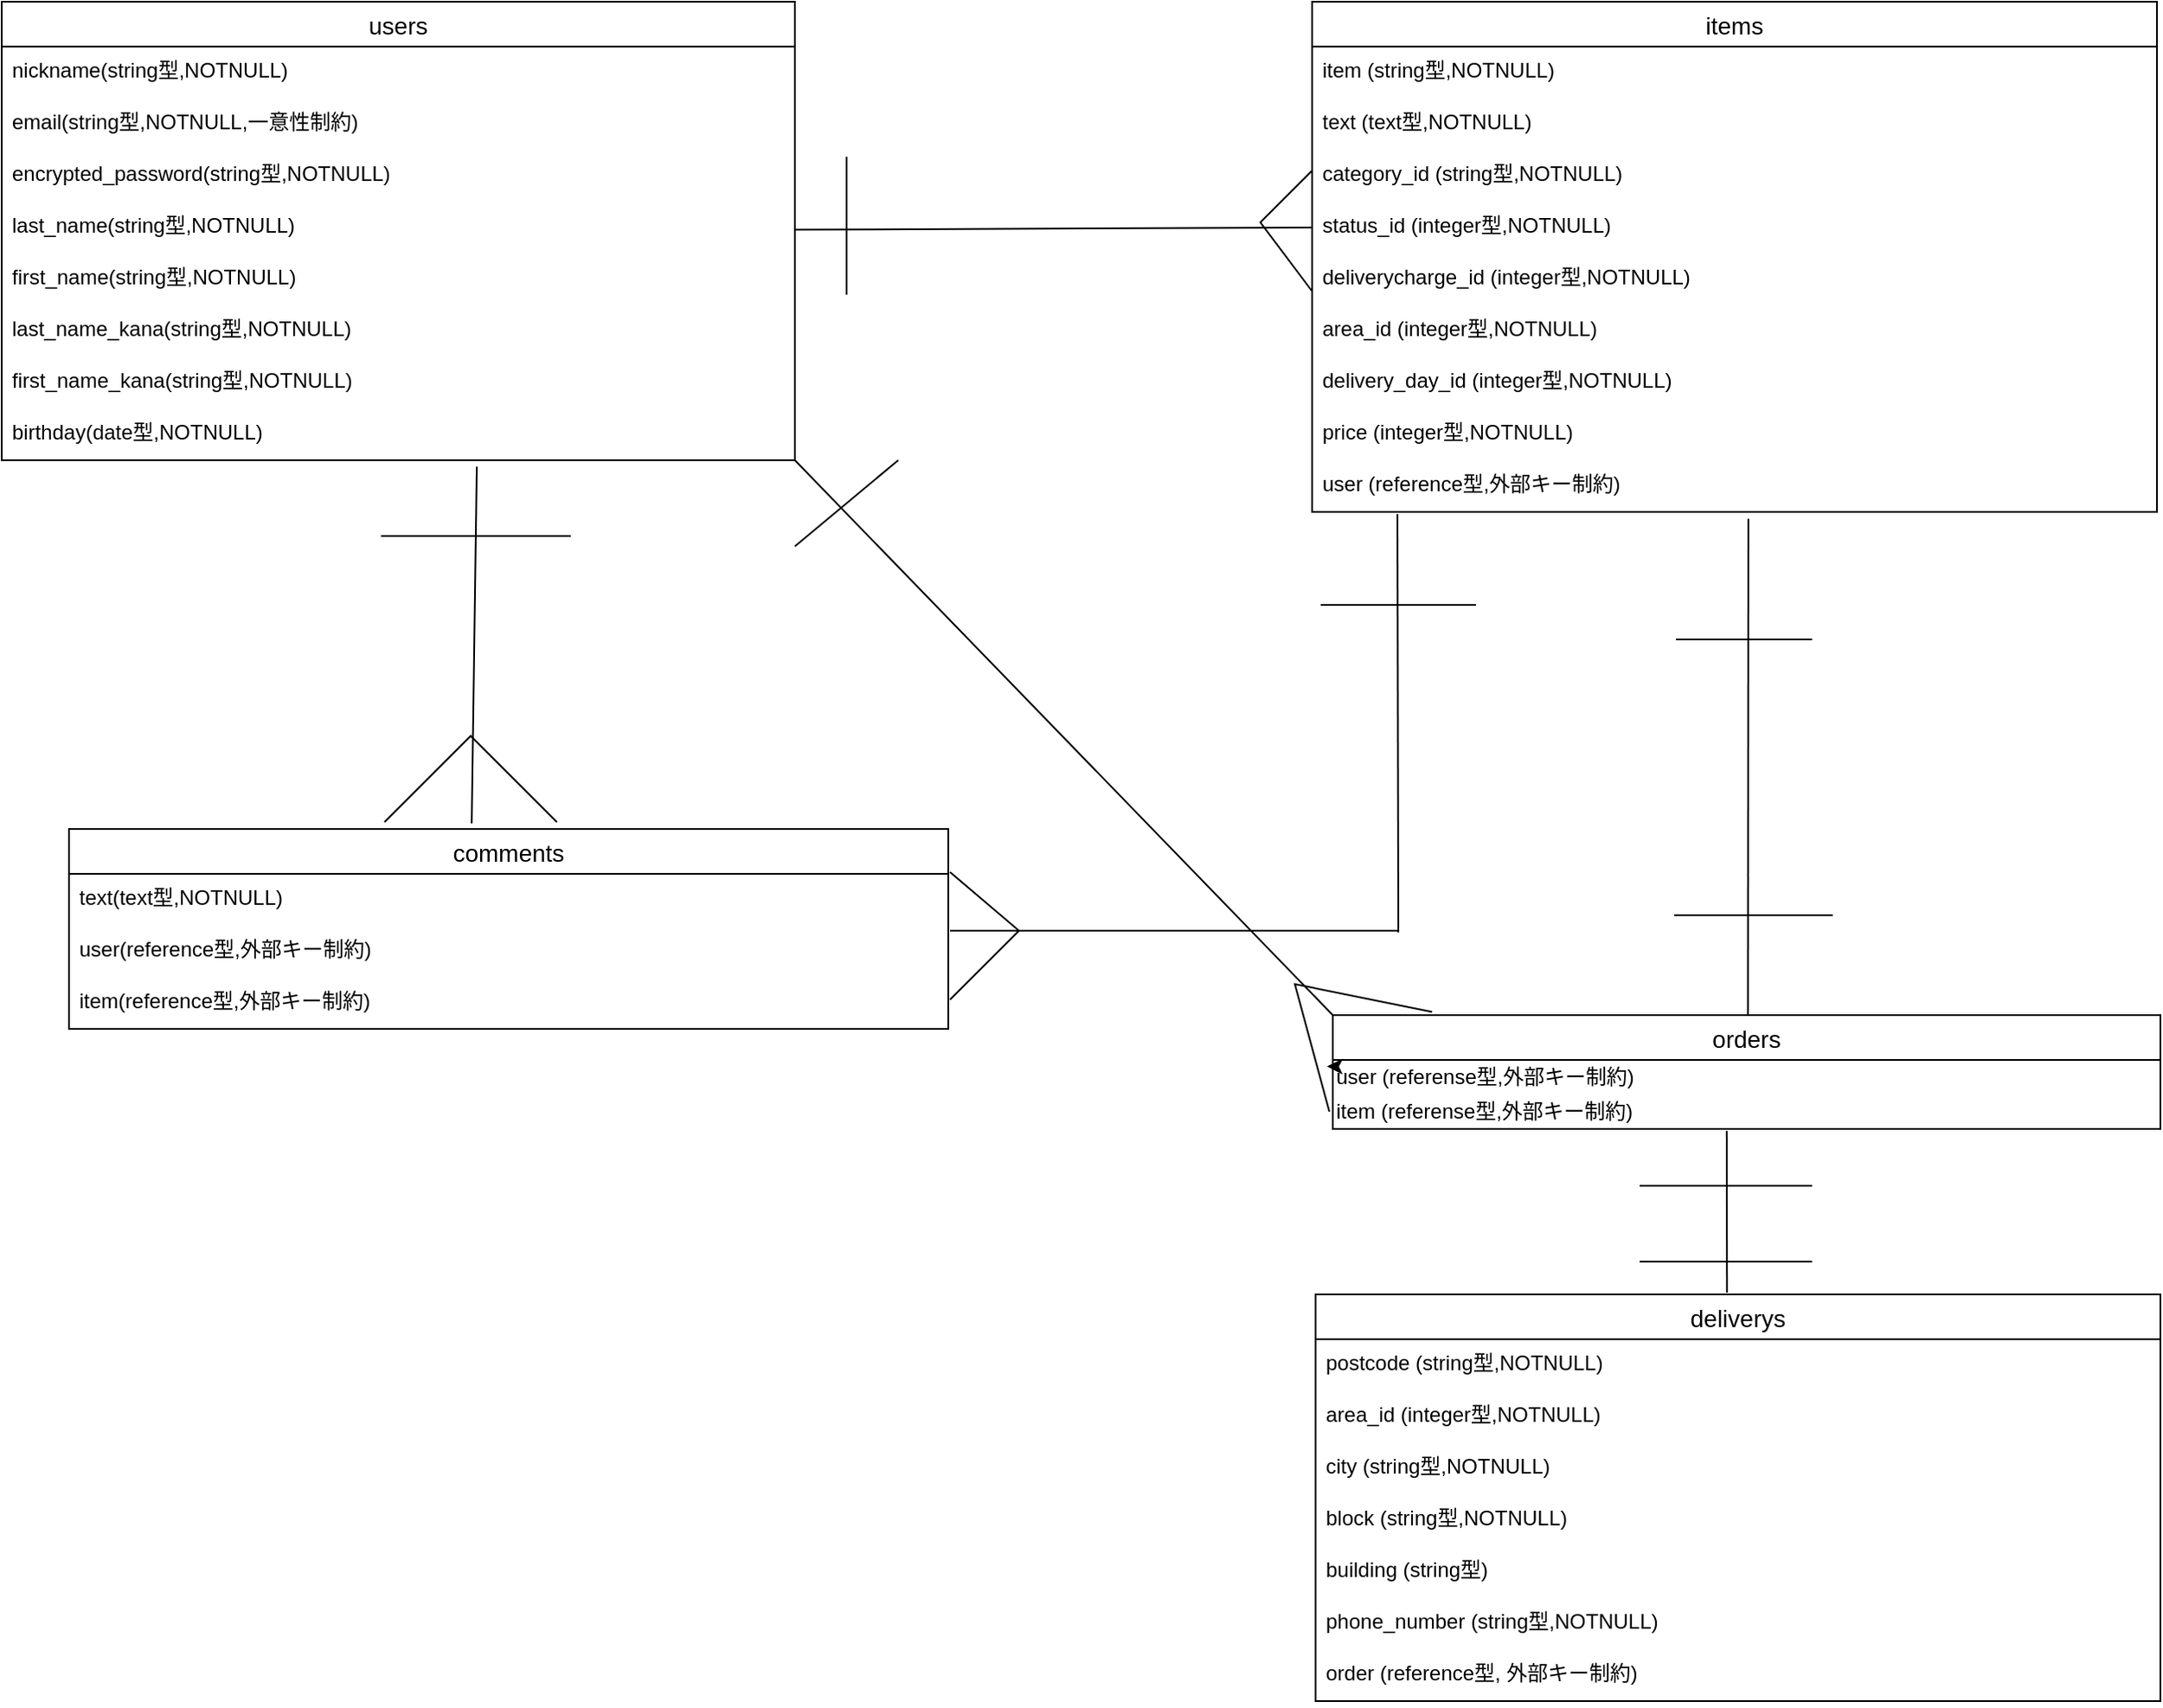 <mxfile>
    <diagram id="yzM1WLDE066VVl-D1KWT" name="ページ1">
        <mxGraphModel dx="1601" dy="1084" grid="1" gridSize="10" guides="1" tooltips="1" connect="1" arrows="1" fold="1" page="1" pageScale="1" pageWidth="1600" pageHeight="1200" math="0" shadow="0">
            <root>
                <mxCell id="0"/>
                <mxCell id="1" parent="0"/>
                <mxCell id="2" value="users" style="swimlane;fontStyle=0;childLayout=stackLayout;horizontal=1;startSize=26;horizontalStack=0;resizeParent=1;resizeParentMax=0;resizeLast=0;collapsible=1;marginBottom=0;align=center;fontSize=14;flipH=0;" parent="1" vertex="1">
                    <mxGeometry x="190" y="190" width="460" height="266" as="geometry"/>
                </mxCell>
                <mxCell id="3" value="nickname(string型,NOTNULL)" style="text;strokeColor=none;fillColor=none;spacingLeft=4;spacingRight=4;overflow=hidden;rotatable=0;points=[[0,0.5],[1,0.5]];portConstraint=eastwest;fontSize=12;" parent="2" vertex="1">
                    <mxGeometry y="26" width="460" height="30" as="geometry"/>
                </mxCell>
                <mxCell id="4" value="email(string型,NOTNULL,一意性制約)" style="text;strokeColor=none;fillColor=none;spacingLeft=4;spacingRight=4;overflow=hidden;rotatable=0;points=[[0,0.5],[1,0.5]];portConstraint=eastwest;fontSize=12;" parent="2" vertex="1">
                    <mxGeometry y="56" width="460" height="30" as="geometry"/>
                </mxCell>
                <mxCell id="5" value="encrypted_password(string型,NOTNULL)" style="text;strokeColor=none;fillColor=none;spacingLeft=4;spacingRight=4;overflow=hidden;rotatable=0;points=[[0,0.5],[1,0.5]];portConstraint=eastwest;fontSize=12;" parent="2" vertex="1">
                    <mxGeometry y="86" width="460" height="30" as="geometry"/>
                </mxCell>
                <mxCell id="6" value="last_name(string型,NOTNULL)" style="text;strokeColor=none;fillColor=none;spacingLeft=4;spacingRight=4;overflow=hidden;rotatable=0;points=[[0,0.5],[1,0.5]];portConstraint=eastwest;fontSize=12;" parent="2" vertex="1">
                    <mxGeometry y="116" width="460" height="30" as="geometry"/>
                </mxCell>
                <mxCell id="7" value="first_name(string型,NOTNULL)&#10;" style="text;strokeColor=none;fillColor=none;spacingLeft=4;spacingRight=4;overflow=hidden;rotatable=0;points=[[0,0.5],[1,0.5]];portConstraint=eastwest;fontSize=12;" parent="2" vertex="1">
                    <mxGeometry y="146" width="460" height="30" as="geometry"/>
                </mxCell>
                <mxCell id="8" value="last_name_kana(string型,NOTNULL)" style="text;strokeColor=none;fillColor=none;spacingLeft=4;spacingRight=4;overflow=hidden;rotatable=0;points=[[0,0.5],[1,0.5]];portConstraint=eastwest;fontSize=12;" parent="2" vertex="1">
                    <mxGeometry y="176" width="460" height="30" as="geometry"/>
                </mxCell>
                <mxCell id="9" value="first_name_kana(string型,NOTNULL)" style="text;strokeColor=none;fillColor=none;spacingLeft=4;spacingRight=4;overflow=hidden;rotatable=0;points=[[0,0.5],[1,0.5]];portConstraint=eastwest;fontSize=12;" parent="2" vertex="1">
                    <mxGeometry y="206" width="460" height="30" as="geometry"/>
                </mxCell>
                <mxCell id="10" value="birthday(date型,NOTNULL)&#10;" style="text;strokeColor=none;fillColor=none;spacingLeft=4;spacingRight=4;overflow=hidden;rotatable=0;points=[[0,0.5],[1,0.5]];portConstraint=eastwest;fontSize=12;" parent="2" vertex="1">
                    <mxGeometry y="236" width="460" height="30" as="geometry"/>
                </mxCell>
                <mxCell id="20" value="items" style="swimlane;fontStyle=0;childLayout=stackLayout;horizontal=1;startSize=26;horizontalStack=0;resizeParent=1;resizeParentMax=0;resizeLast=0;collapsible=1;marginBottom=0;align=center;fontSize=14;" parent="1" vertex="1">
                    <mxGeometry x="950" y="190" width="490" height="296" as="geometry"/>
                </mxCell>
                <mxCell id="22" value="item (string型,NOTNULL)" style="text;strokeColor=none;fillColor=none;spacingLeft=4;spacingRight=4;overflow=hidden;rotatable=0;points=[[0,0.5],[1,0.5]];portConstraint=eastwest;fontSize=12;" parent="20" vertex="1">
                    <mxGeometry y="26" width="490" height="30" as="geometry"/>
                </mxCell>
                <mxCell id="23" value="text (text型,NOTNULL)" style="text;strokeColor=none;fillColor=none;spacingLeft=4;spacingRight=4;overflow=hidden;rotatable=0;points=[[0,0.5],[1,0.5]];portConstraint=eastwest;fontSize=12;" parent="20" vertex="1">
                    <mxGeometry y="56" width="490" height="30" as="geometry"/>
                </mxCell>
                <mxCell id="24" value="category_id (string型,NOTNULL)" style="text;strokeColor=none;fillColor=none;spacingLeft=4;spacingRight=4;overflow=hidden;rotatable=0;points=[[0,0.5],[1,0.5]];portConstraint=eastwest;fontSize=12;" parent="20" vertex="1">
                    <mxGeometry y="86" width="490" height="30" as="geometry"/>
                </mxCell>
                <mxCell id="25" value="status_id (integer型,NOTNULL)" style="text;strokeColor=none;fillColor=none;spacingLeft=4;spacingRight=4;overflow=hidden;rotatable=0;points=[[0,0.5],[1,0.5]];portConstraint=eastwest;fontSize=12;" parent="20" vertex="1">
                    <mxGeometry y="116" width="490" height="30" as="geometry"/>
                </mxCell>
                <mxCell id="26" value="deliverycharge_id (integer型,NOTNULL)" style="text;strokeColor=none;fillColor=none;spacingLeft=4;spacingRight=4;overflow=hidden;rotatable=0;points=[[0,0.5],[1,0.5]];portConstraint=eastwest;fontSize=12;" parent="20" vertex="1">
                    <mxGeometry y="146" width="490" height="30" as="geometry"/>
                </mxCell>
                <mxCell id="27" value="area_id (integer型,NOTNULL)" style="text;strokeColor=none;fillColor=none;spacingLeft=4;spacingRight=4;overflow=hidden;rotatable=0;points=[[0,0.5],[1,0.5]];portConstraint=eastwest;fontSize=12;" parent="20" vertex="1">
                    <mxGeometry y="176" width="490" height="30" as="geometry"/>
                </mxCell>
                <mxCell id="28" value="delivery_day_id (integer型,NOTNULL)" style="text;strokeColor=none;fillColor=none;spacingLeft=4;spacingRight=4;overflow=hidden;rotatable=0;points=[[0,0.5],[1,0.5]];portConstraint=eastwest;fontSize=12;" parent="20" vertex="1">
                    <mxGeometry y="206" width="490" height="30" as="geometry"/>
                </mxCell>
                <mxCell id="30" value="price (integer型,NOTNULL)" style="text;strokeColor=none;fillColor=none;spacingLeft=4;spacingRight=4;overflow=hidden;rotatable=0;points=[[0,0.5],[1,0.5]];portConstraint=eastwest;fontSize=12;" parent="20" vertex="1">
                    <mxGeometry y="236" width="490" height="30" as="geometry"/>
                </mxCell>
                <mxCell id="31" value="user (reference型,外部キー制約)" style="text;strokeColor=none;fillColor=none;spacingLeft=4;spacingRight=4;overflow=hidden;rotatable=0;points=[[0,0.5],[1,0.5]];portConstraint=eastwest;fontSize=12;" parent="20" vertex="1">
                    <mxGeometry y="266" width="490" height="30" as="geometry"/>
                </mxCell>
                <mxCell id="29" value="" style="endArrow=none;html=1;rounded=0;entryX=0;entryY=0.5;entryDx=0;entryDy=0;" parent="1" target="25" edge="1">
                    <mxGeometry relative="1" as="geometry">
                        <mxPoint x="650" y="322.29" as="sourcePoint"/>
                        <mxPoint x="810" y="322.29" as="targetPoint"/>
                    </mxGeometry>
                </mxCell>
                <mxCell id="32" value="comments" style="swimlane;fontStyle=0;childLayout=stackLayout;horizontal=1;startSize=26;horizontalStack=0;resizeParent=1;resizeParentMax=0;resizeLast=0;collapsible=1;marginBottom=0;align=center;fontSize=14;" parent="1" vertex="1">
                    <mxGeometry x="229" y="670" width="510" height="116" as="geometry"/>
                </mxCell>
                <mxCell id="33" value="text(text型,NOTNULL)" style="text;strokeColor=none;fillColor=none;spacingLeft=4;spacingRight=4;overflow=hidden;rotatable=0;points=[[0,0.5],[1,0.5]];portConstraint=eastwest;fontSize=12;" parent="32" vertex="1">
                    <mxGeometry y="26" width="510" height="30" as="geometry"/>
                </mxCell>
                <mxCell id="34" value="user(reference型,外部キー制約)" style="text;strokeColor=none;fillColor=none;spacingLeft=4;spacingRight=4;overflow=hidden;rotatable=0;points=[[0,0.5],[1,0.5]];portConstraint=eastwest;fontSize=12;" parent="32" vertex="1">
                    <mxGeometry y="56" width="510" height="30" as="geometry"/>
                </mxCell>
                <mxCell id="35" value="item(reference型,外部キー制約)" style="text;strokeColor=none;fillColor=none;spacingLeft=4;spacingRight=4;overflow=hidden;rotatable=0;points=[[0,0.5],[1,0.5]];portConstraint=eastwest;fontSize=12;" parent="32" vertex="1">
                    <mxGeometry y="86" width="510" height="30" as="geometry"/>
                </mxCell>
                <mxCell id="43" value="deliverys" style="swimlane;fontStyle=0;childLayout=stackLayout;horizontal=1;startSize=26;horizontalStack=0;resizeParent=1;resizeParentMax=0;resizeLast=0;collapsible=1;marginBottom=0;align=center;fontSize=14;" parent="1" vertex="1">
                    <mxGeometry x="952" y="940" width="490" height="236" as="geometry"/>
                </mxCell>
                <mxCell id="48" value="postcode (string型,NOTNULL)" style="text;strokeColor=none;fillColor=none;spacingLeft=4;spacingRight=4;overflow=hidden;rotatable=0;points=[[0,0.5],[1,0.5]];portConstraint=eastwest;fontSize=12;" parent="43" vertex="1">
                    <mxGeometry y="26" width="490" height="30" as="geometry"/>
                </mxCell>
                <mxCell id="49" value="area_id (integer型,NOTNULL)" style="text;strokeColor=none;fillColor=none;spacingLeft=4;spacingRight=4;overflow=hidden;rotatable=0;points=[[0,0.5],[1,0.5]];portConstraint=eastwest;fontSize=12;" parent="43" vertex="1">
                    <mxGeometry y="56" width="490" height="30" as="geometry"/>
                </mxCell>
                <mxCell id="50" value="city (string型,NOTNULL)&#10;" style="text;strokeColor=none;fillColor=none;spacingLeft=4;spacingRight=4;overflow=hidden;rotatable=0;points=[[0,0.5],[1,0.5]];portConstraint=eastwest;fontSize=12;" parent="43" vertex="1">
                    <mxGeometry y="86" width="490" height="30" as="geometry"/>
                </mxCell>
                <mxCell id="51" value="block (string型,NOTNULL)" style="text;strokeColor=none;fillColor=none;spacingLeft=4;spacingRight=4;overflow=hidden;rotatable=0;points=[[0,0.5],[1,0.5]];portConstraint=eastwest;fontSize=12;" parent="43" vertex="1">
                    <mxGeometry y="116" width="490" height="30" as="geometry"/>
                </mxCell>
                <mxCell id="52" value="building (string型)" style="text;strokeColor=none;fillColor=none;spacingLeft=4;spacingRight=4;overflow=hidden;rotatable=0;points=[[0,0.5],[1,0.5]];portConstraint=eastwest;fontSize=12;" parent="43" vertex="1">
                    <mxGeometry y="146" width="490" height="30" as="geometry"/>
                </mxCell>
                <mxCell id="53" value="phone_number (string型,NOTNULL)" style="text;strokeColor=none;fillColor=none;spacingLeft=4;spacingRight=4;overflow=hidden;rotatable=0;points=[[0,0.5],[1,0.5]];portConstraint=eastwest;fontSize=12;" parent="43" vertex="1">
                    <mxGeometry y="176" width="490" height="30" as="geometry"/>
                </mxCell>
                <mxCell id="81" value="order (reference型, 外部キー制約)" style="text;strokeColor=none;fillColor=none;spacingLeft=4;spacingRight=4;overflow=hidden;rotatable=0;points=[[0,0.5],[1,0.5]];portConstraint=eastwest;fontSize=12;" vertex="1" parent="43">
                    <mxGeometry y="206" width="490" height="30" as="geometry"/>
                </mxCell>
                <mxCell id="54" value="" style="endArrow=none;html=1;rounded=0;" parent="1" edge="1">
                    <mxGeometry relative="1" as="geometry">
                        <mxPoint x="950" y="358" as="sourcePoint"/>
                        <mxPoint x="950" y="288" as="targetPoint"/>
                        <Array as="points">
                            <mxPoint x="920" y="318"/>
                        </Array>
                    </mxGeometry>
                </mxCell>
                <mxCell id="56" value="" style="endArrow=none;html=1;rounded=0;exitX=0.599;exitY=1.125;exitDx=0;exitDy=0;exitPerimeter=0;entryX=0.458;entryY=-0.028;entryDx=0;entryDy=0;entryPerimeter=0;" parent="1" source="10" target="32" edge="1">
                    <mxGeometry relative="1" as="geometry">
                        <mxPoint x="470" y="480" as="sourcePoint"/>
                        <mxPoint x="466" y="660" as="targetPoint"/>
                    </mxGeometry>
                </mxCell>
                <mxCell id="57" value="" style="endArrow=none;html=1;rounded=0;" parent="1" edge="1">
                    <mxGeometry relative="1" as="geometry">
                        <mxPoint x="412" y="666" as="sourcePoint"/>
                        <mxPoint x="512" y="666" as="targetPoint"/>
                        <Array as="points">
                            <mxPoint x="462" y="616"/>
                        </Array>
                    </mxGeometry>
                </mxCell>
                <mxCell id="58" value="" style="endArrow=none;html=1;rounded=0;" parent="1" edge="1">
                    <mxGeometry relative="1" as="geometry">
                        <mxPoint x="410" y="500" as="sourcePoint"/>
                        <mxPoint x="520" y="500" as="targetPoint"/>
                    </mxGeometry>
                </mxCell>
                <mxCell id="60" value="" style="endArrow=none;html=1;rounded=0;" parent="1" edge="1">
                    <mxGeometry relative="1" as="geometry">
                        <mxPoint x="680" y="280" as="sourcePoint"/>
                        <mxPoint x="680" y="360" as="targetPoint"/>
                    </mxGeometry>
                </mxCell>
                <mxCell id="62" value="" style="endArrow=none;html=1;rounded=0;" parent="1" edge="1">
                    <mxGeometry relative="1" as="geometry">
                        <mxPoint x="740" y="729" as="sourcePoint"/>
                        <mxPoint x="1000" y="729" as="targetPoint"/>
                    </mxGeometry>
                </mxCell>
                <mxCell id="63" value="" style="endArrow=none;html=1;rounded=0;exitX=0.101;exitY=1.042;exitDx=0;exitDy=0;exitPerimeter=0;" parent="1" source="31" edge="1">
                    <mxGeometry relative="1" as="geometry">
                        <mxPoint x="1000" y="516" as="sourcePoint"/>
                        <mxPoint x="1000" y="730" as="targetPoint"/>
                    </mxGeometry>
                </mxCell>
                <mxCell id="65" value="" style="endArrow=none;html=1;rounded=0;" parent="1" edge="1">
                    <mxGeometry relative="1" as="geometry">
                        <mxPoint x="740" y="769" as="sourcePoint"/>
                        <mxPoint x="740" y="695" as="targetPoint"/>
                        <Array as="points">
                            <mxPoint x="780" y="729"/>
                        </Array>
                    </mxGeometry>
                </mxCell>
                <mxCell id="66" value="" style="endArrow=none;html=1;rounded=0;" parent="1" edge="1">
                    <mxGeometry relative="1" as="geometry">
                        <mxPoint x="955" y="540" as="sourcePoint"/>
                        <mxPoint x="1045" y="540" as="targetPoint"/>
                    </mxGeometry>
                </mxCell>
                <mxCell id="67" value="" style="endArrow=none;html=1;rounded=0;entryX=0.573;entryY=-0.007;entryDx=0;entryDy=0;entryPerimeter=0;labelPosition=left;verticalLabelPosition=middle;align=right;verticalAlign=middle;" parent="1" edge="1">
                    <mxGeometry relative="1" as="geometry">
                        <mxPoint x="1203" y="490" as="sourcePoint"/>
                        <mxPoint x="1202.77" y="777.718" as="targetPoint"/>
                    </mxGeometry>
                </mxCell>
                <mxCell id="69" value="" style="endArrow=none;html=1;rounded=0;" parent="1" edge="1">
                    <mxGeometry relative="1" as="geometry">
                        <mxPoint x="1161" y="560" as="sourcePoint"/>
                        <mxPoint x="1240" y="560" as="targetPoint"/>
                        <Array as="points">
                            <mxPoint x="1231" y="560"/>
                        </Array>
                    </mxGeometry>
                </mxCell>
                <mxCell id="70" value="orders" style="swimlane;fontStyle=0;childLayout=stackLayout;horizontal=1;startSize=26;horizontalStack=0;resizeParent=1;resizeParentMax=0;resizeLast=0;collapsible=1;marginBottom=0;align=center;fontSize=14;" parent="1" vertex="1">
                    <mxGeometry x="962" y="778" width="480" height="66" as="geometry"/>
                </mxCell>
                <mxCell id="68" value="" style="endArrow=none;html=1;rounded=0;" parent="70" edge="1">
                    <mxGeometry relative="1" as="geometry">
                        <mxPoint x="198" y="-58" as="sourcePoint"/>
                        <mxPoint x="290" y="-58" as="targetPoint"/>
                        <Array as="points">
                            <mxPoint x="238" y="-58"/>
                        </Array>
                    </mxGeometry>
                </mxCell>
                <mxCell id="74" value="user (referense型,外部キー制約)" style="text;html=1;align=left;verticalAlign=middle;resizable=0;points=[];autosize=1;strokeColor=none;fillColor=none;" parent="70" vertex="1">
                    <mxGeometry y="26" width="480" height="20" as="geometry"/>
                </mxCell>
                <mxCell id="82" value="item (referense型,外部キー制約)" style="text;html=1;align=left;verticalAlign=middle;resizable=0;points=[];autosize=1;strokeColor=none;fillColor=none;" vertex="1" parent="70">
                    <mxGeometry y="46" width="480" height="20" as="geometry"/>
                </mxCell>
                <mxCell id="84" style="edgeStyle=none;html=1;entryX=-0.007;entryY=0.186;entryDx=0;entryDy=0;entryPerimeter=0;" edge="1" parent="70" source="70" target="74">
                    <mxGeometry relative="1" as="geometry"/>
                </mxCell>
                <mxCell id="77" value="" style="endArrow=none;html=1;rounded=0;entryX=0.12;entryY=-0.029;entryDx=0;entryDy=0;entryPerimeter=0;" parent="70" edge="1" target="70">
                    <mxGeometry relative="1" as="geometry">
                        <mxPoint x="-2" y="56" as="sourcePoint"/>
                        <mxPoint x="58" y="-8" as="targetPoint"/>
                        <Array as="points">
                            <mxPoint x="-22" y="-18"/>
                        </Array>
                    </mxGeometry>
                </mxCell>
                <mxCell id="75" value="" style="endArrow=none;html=1;rounded=0;entryX=0;entryY=0;entryDx=0;entryDy=0;endFill=0;" parent="1" target="70" edge="1">
                    <mxGeometry relative="1" as="geometry">
                        <mxPoint x="650" y="456" as="sourcePoint"/>
                        <mxPoint x="810" y="456" as="targetPoint"/>
                    </mxGeometry>
                </mxCell>
                <mxCell id="76" value="" style="endArrow=none;html=1;rounded=0;" parent="1" edge="1">
                    <mxGeometry relative="1" as="geometry">
                        <mxPoint x="650" y="506" as="sourcePoint"/>
                        <mxPoint x="710" y="456" as="targetPoint"/>
                    </mxGeometry>
                </mxCell>
                <mxCell id="79" value="" style="endArrow=none;html=1;rounded=0;" parent="1" edge="1">
                    <mxGeometry relative="1" as="geometry">
                        <mxPoint x="1140" y="921" as="sourcePoint"/>
                        <mxPoint x="1240" y="921" as="targetPoint"/>
                    </mxGeometry>
                </mxCell>
                <mxCell id="83" value="" style="endArrow=none;html=1;rounded=0;" edge="1" parent="1">
                    <mxGeometry relative="1" as="geometry">
                        <mxPoint x="1140" y="877" as="sourcePoint"/>
                        <mxPoint x="1240" y="877" as="targetPoint"/>
                    </mxGeometry>
                </mxCell>
                <mxCell id="78" value="" style="endArrow=none;html=1;rounded=0;entryX=0.487;entryY=-0.004;entryDx=0;entryDy=0;entryPerimeter=0;exitX=0.476;exitY=1.056;exitDx=0;exitDy=0;exitPerimeter=0;" parent="1" target="43" edge="1" source="82">
                    <mxGeometry relative="1" as="geometry">
                        <mxPoint x="1191" y="850" as="sourcePoint"/>
                        <mxPoint x="1190" y="960" as="targetPoint"/>
                    </mxGeometry>
                </mxCell>
            </root>
        </mxGraphModel>
    </diagram>
</mxfile>